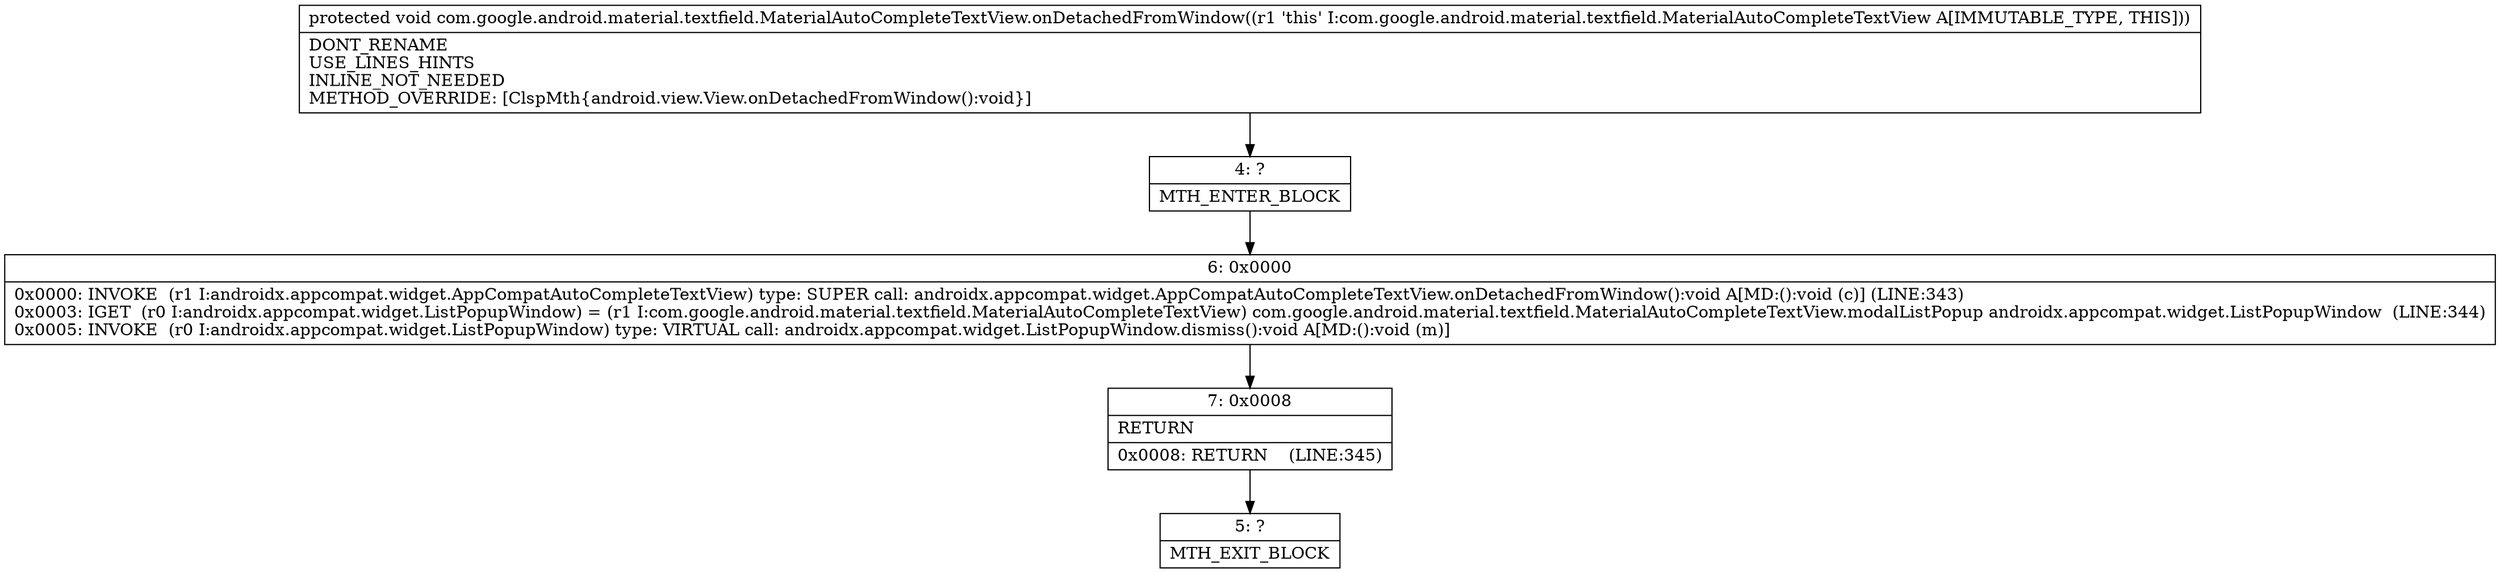 digraph "CFG forcom.google.android.material.textfield.MaterialAutoCompleteTextView.onDetachedFromWindow()V" {
Node_4 [shape=record,label="{4\:\ ?|MTH_ENTER_BLOCK\l}"];
Node_6 [shape=record,label="{6\:\ 0x0000|0x0000: INVOKE  (r1 I:androidx.appcompat.widget.AppCompatAutoCompleteTextView) type: SUPER call: androidx.appcompat.widget.AppCompatAutoCompleteTextView.onDetachedFromWindow():void A[MD:():void (c)] (LINE:343)\l0x0003: IGET  (r0 I:androidx.appcompat.widget.ListPopupWindow) = (r1 I:com.google.android.material.textfield.MaterialAutoCompleteTextView) com.google.android.material.textfield.MaterialAutoCompleteTextView.modalListPopup androidx.appcompat.widget.ListPopupWindow  (LINE:344)\l0x0005: INVOKE  (r0 I:androidx.appcompat.widget.ListPopupWindow) type: VIRTUAL call: androidx.appcompat.widget.ListPopupWindow.dismiss():void A[MD:():void (m)]\l}"];
Node_7 [shape=record,label="{7\:\ 0x0008|RETURN\l|0x0008: RETURN    (LINE:345)\l}"];
Node_5 [shape=record,label="{5\:\ ?|MTH_EXIT_BLOCK\l}"];
MethodNode[shape=record,label="{protected void com.google.android.material.textfield.MaterialAutoCompleteTextView.onDetachedFromWindow((r1 'this' I:com.google.android.material.textfield.MaterialAutoCompleteTextView A[IMMUTABLE_TYPE, THIS]))  | DONT_RENAME\lUSE_LINES_HINTS\lINLINE_NOT_NEEDED\lMETHOD_OVERRIDE: [ClspMth\{android.view.View.onDetachedFromWindow():void\}]\l}"];
MethodNode -> Node_4;Node_4 -> Node_6;
Node_6 -> Node_7;
Node_7 -> Node_5;
}


